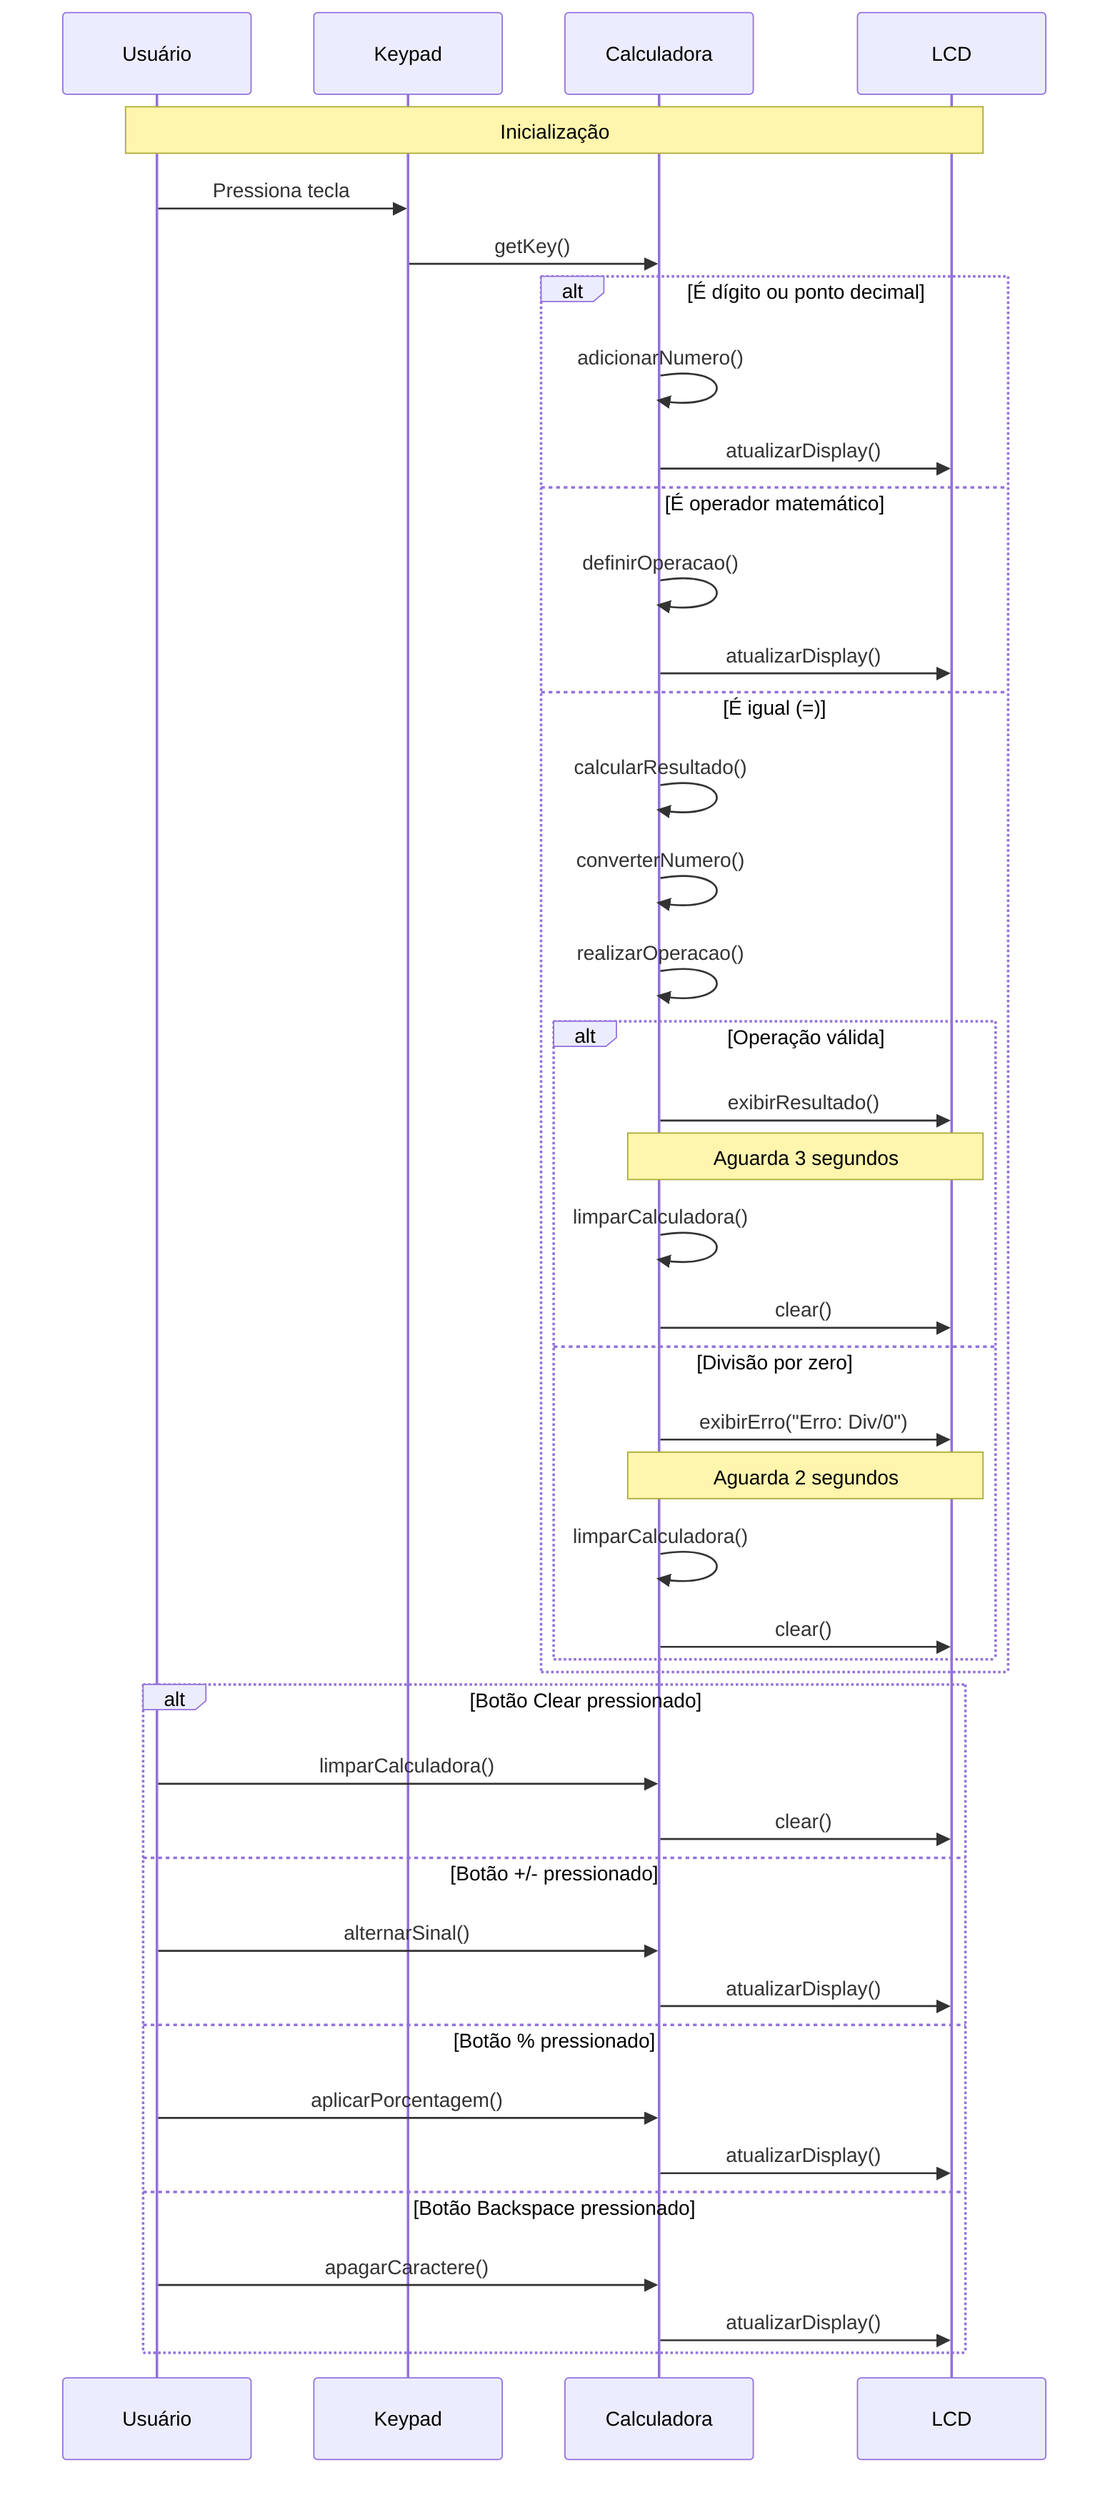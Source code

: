 sequenceDiagram
    participant U as Usuário
    participant K as Keypad
    participant C as Calculadora
    participant L as LCD

    Note over U,L: Inicialização
    U->>K: Pressiona tecla
    K->>C: getKey()

    alt É dígito ou ponto decimal
        C->>C: adicionarNumero()
        C->>L: atualizarDisplay()
    else É operador matemático
        C->>C: definirOperacao()
        C->>L: atualizarDisplay()
    else É igual (=)
        C->>C: calcularResultado()
        C->>C: converterNumero()
        C->>C: realizarOperacao()
        alt Operação válida
            C->>L: exibirResultado()
            Note over C,L: Aguarda 3 segundos
            C->>C: limparCalculadora()
            C->>L: clear()
        else Divisão por zero
            C->>L: exibirErro("Erro: Div/0")
            Note over C,L: Aguarda 2 segundos
            C->>C: limparCalculadora()
            C->>L: clear()
        end
    end

    alt Botão Clear pressionado
        U->>C: limparCalculadora()
        C->>L: clear()
    else Botão +/- pressionado
        U->>C: alternarSinal()
        C->>L: atualizarDisplay()
    else Botão % pressionado
        U->>C: aplicarPorcentagem()
        C->>L: atualizarDisplay()
    else Botão Backspace pressionado
        U->>C: apagarCaractere()
        C->>L: atualizarDisplay()
    end